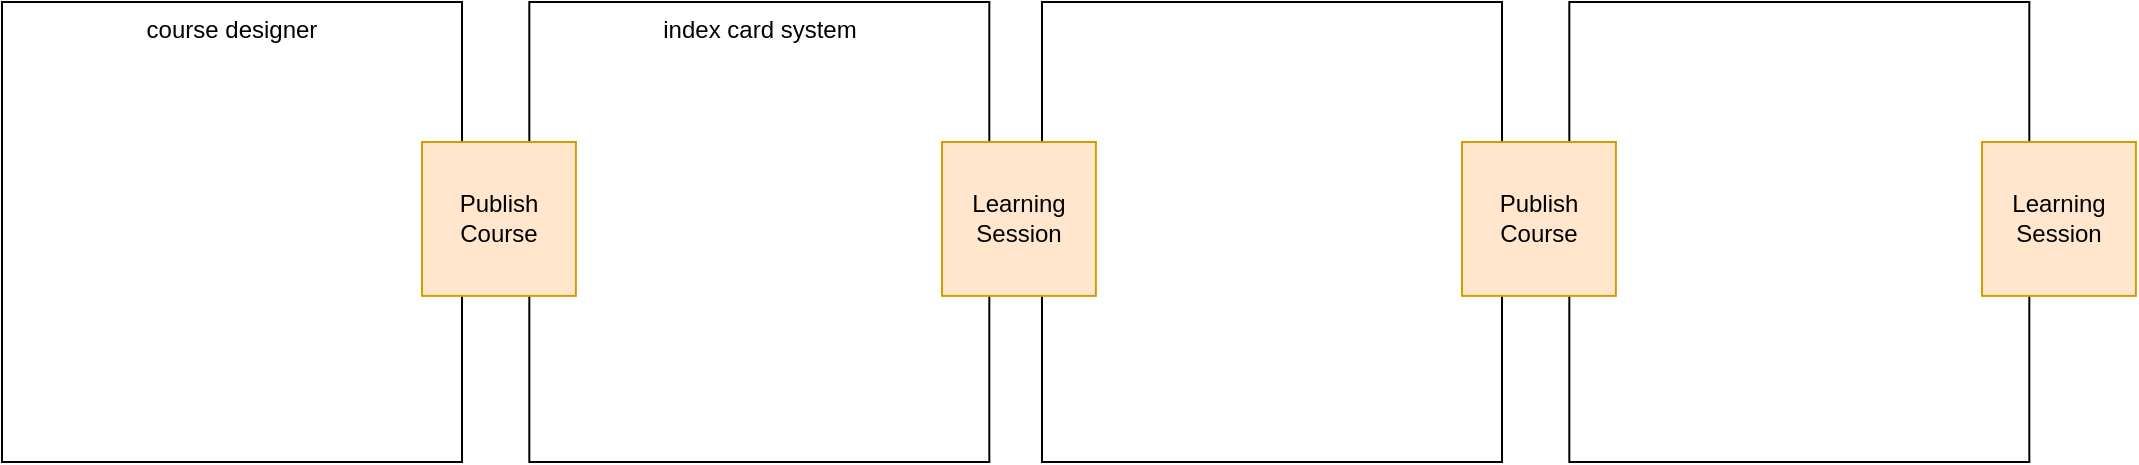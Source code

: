 <mxfile version="20.4.1" type="github">
  <diagram id="kK66sWiUQygt93dMwoq2" name="Page-1">
    <mxGraphModel dx="1718" dy="962" grid="1" gridSize="10" guides="1" tooltips="1" connect="1" arrows="1" fold="1" page="1" pageScale="1" pageWidth="827" pageHeight="1169" math="0" shadow="0">
      <root>
        <mxCell id="0" />
        <mxCell id="1" parent="0" />
        <mxCell id="n6TsHSlyv4_bZTNJ95n--6" value="" style="group" vertex="1" connectable="0" parent="1">
          <mxGeometry x="600" y="350" width="546.94" height="230" as="geometry" />
        </mxCell>
        <mxCell id="n6TsHSlyv4_bZTNJ95n--7" value="" style="whiteSpace=wrap;html=1;aspect=fixed;" vertex="1" parent="n6TsHSlyv4_bZTNJ95n--6">
          <mxGeometry x="263.662" width="230" height="230" as="geometry" />
        </mxCell>
        <mxCell id="n6TsHSlyv4_bZTNJ95n--8" value="" style="whiteSpace=wrap;html=1;aspect=fixed;" vertex="1" parent="n6TsHSlyv4_bZTNJ95n--6">
          <mxGeometry width="230" height="230" as="geometry" />
        </mxCell>
        <mxCell id="n6TsHSlyv4_bZTNJ95n--9" value="Publish&lt;br&gt;Course" style="whiteSpace=wrap;html=1;aspect=fixed;fillColor=#ffe6cc;strokeColor=#d79b00;" vertex="1" parent="n6TsHSlyv4_bZTNJ95n--6">
          <mxGeometry x="210" y="70" width="76.94" height="76.94" as="geometry" />
        </mxCell>
        <mxCell id="n6TsHSlyv4_bZTNJ95n--10" value="Learning&lt;br&gt;Session" style="whiteSpace=wrap;html=1;aspect=fixed;fillColor=#ffe6cc;strokeColor=#d79b00;" vertex="1" parent="n6TsHSlyv4_bZTNJ95n--6">
          <mxGeometry x="470" y="70" width="76.94" height="76.94" as="geometry" />
        </mxCell>
        <mxCell id="n6TsHSlyv4_bZTNJ95n--4" value="" style="group" vertex="1" connectable="0" parent="1">
          <mxGeometry x="80" y="350" width="546.94" height="230" as="geometry" />
        </mxCell>
        <mxCell id="n6TsHSlyv4_bZTNJ95n--1" value="index card system" style="whiteSpace=wrap;html=1;aspect=fixed;align=center;verticalAlign=top;" vertex="1" parent="n6TsHSlyv4_bZTNJ95n--4">
          <mxGeometry x="263.662" width="230" height="230" as="geometry" />
        </mxCell>
        <mxCell id="n6TsHSlyv4_bZTNJ95n--3" value="course designer" style="whiteSpace=wrap;html=1;aspect=fixed;verticalAlign=top;" vertex="1" parent="n6TsHSlyv4_bZTNJ95n--4">
          <mxGeometry width="230" height="230" as="geometry" />
        </mxCell>
        <mxCell id="n6TsHSlyv4_bZTNJ95n--2" value="Publish&lt;br&gt;Course" style="whiteSpace=wrap;html=1;aspect=fixed;fillColor=#ffe6cc;strokeColor=#d79b00;" vertex="1" parent="n6TsHSlyv4_bZTNJ95n--4">
          <mxGeometry x="210" y="70" width="76.94" height="76.94" as="geometry" />
        </mxCell>
        <mxCell id="n6TsHSlyv4_bZTNJ95n--5" value="Learning&lt;br&gt;Session" style="whiteSpace=wrap;html=1;aspect=fixed;fillColor=#ffe6cc;strokeColor=#d79b00;" vertex="1" parent="n6TsHSlyv4_bZTNJ95n--4">
          <mxGeometry x="470" y="70" width="76.94" height="76.94" as="geometry" />
        </mxCell>
      </root>
    </mxGraphModel>
  </diagram>
</mxfile>
